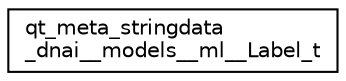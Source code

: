 digraph "Graphical Class Hierarchy"
{
  edge [fontname="Helvetica",fontsize="10",labelfontname="Helvetica",labelfontsize="10"];
  node [fontname="Helvetica",fontsize="10",shape=record];
  rankdir="LR";
  Node1 [label="qt_meta_stringdata\l_dnai__models__ml__Label_t",height=0.2,width=0.4,color="black", fillcolor="white", style="filled",URL="$structqt__meta__stringdata__dnai____models____ml_____label__t.html"];
}
